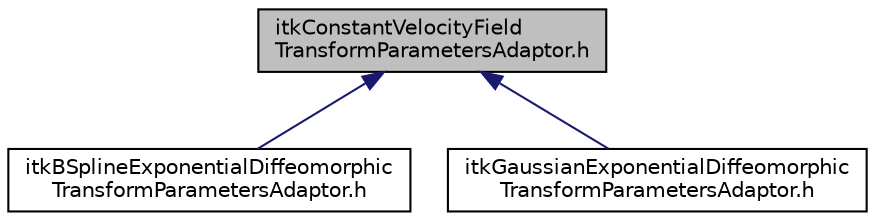 digraph "itkConstantVelocityFieldTransformParametersAdaptor.h"
{
 // LATEX_PDF_SIZE
  edge [fontname="Helvetica",fontsize="10",labelfontname="Helvetica",labelfontsize="10"];
  node [fontname="Helvetica",fontsize="10",shape=record];
  Node1 [label="itkConstantVelocityField\lTransformParametersAdaptor.h",height=0.2,width=0.4,color="black", fillcolor="grey75", style="filled", fontcolor="black",tooltip=" "];
  Node1 -> Node2 [dir="back",color="midnightblue",fontsize="10",style="solid",fontname="Helvetica"];
  Node2 [label="itkBSplineExponentialDiffeomorphic\lTransformParametersAdaptor.h",height=0.2,width=0.4,color="black", fillcolor="white", style="filled",URL="$itkBSplineExponentialDiffeomorphicTransformParametersAdaptor_8h.html",tooltip=" "];
  Node1 -> Node3 [dir="back",color="midnightblue",fontsize="10",style="solid",fontname="Helvetica"];
  Node3 [label="itkGaussianExponentialDiffeomorphic\lTransformParametersAdaptor.h",height=0.2,width=0.4,color="black", fillcolor="white", style="filled",URL="$itkGaussianExponentialDiffeomorphicTransformParametersAdaptor_8h.html",tooltip=" "];
}
